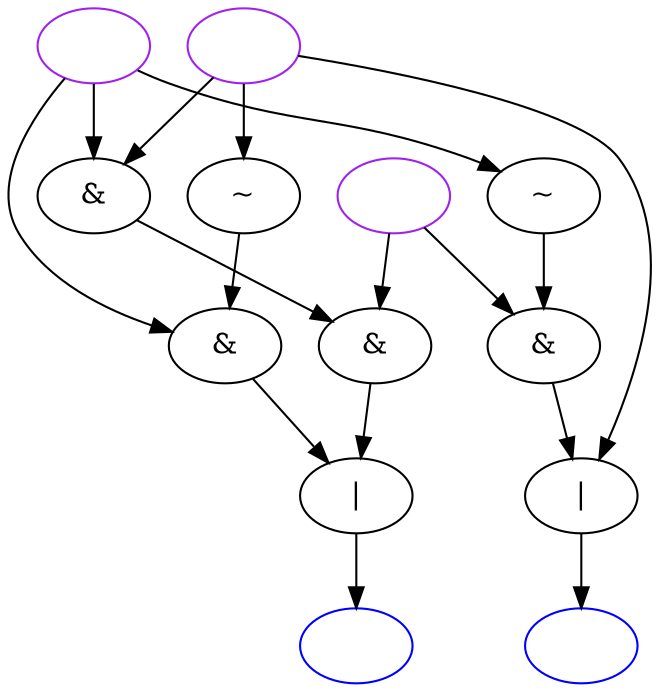 digraph G{
0 [label="|", color=black];
1 [label="", color=blue];
2 [label="&", color=black];
3 [label=" ", color=purple];
4 [label="&", color=black];
5 [label=" ", color=purple];
6 [label=" ", color=purple];
7 [label="&", color=black];
9 [label="~", color=black];
11 [label="|", color=black];
12 [label="", color=blue];
13 [label="&", color=black];
15 [label="~", color=black];
0 -> 1;
2 -> 0;
3 -> 2;
3 -> 13;
4 -> 2;
5 -> 4;
5 -> 7;
5 -> 15;
6 -> 4;
6 -> 9;
6 -> 11;
7 -> 0;
9 -> 7;
11 -> 12;
13 -> 11;
15 -> 13;
}
